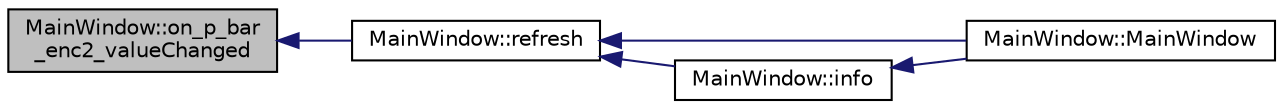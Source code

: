 digraph "MainWindow::on_p_bar_enc2_valueChanged"
{
  edge [fontname="Helvetica",fontsize="10",labelfontname="Helvetica",labelfontsize="10"];
  node [fontname="Helvetica",fontsize="10",shape=record];
  rankdir="LR";
  Node1 [label="MainWindow::on_p_bar\l_enc2_valueChanged",height=0.2,width=0.4,color="black", fillcolor="grey75", style="filled", fontcolor="black"];
  Node1 -> Node2 [dir="back",color="midnightblue",fontsize="10",style="solid",fontname="Helvetica"];
  Node2 [label="MainWindow::refresh",height=0.2,width=0.4,color="black", fillcolor="white", style="filled",URL="$class_main_window.html#ab27297114529e4c16d6d8d7a54927a0e",tooltip="MainWindow::refresh - aktualizacja całego okna głównego w przypadku wczytania nowych danych..."];
  Node2 -> Node3 [dir="back",color="midnightblue",fontsize="10",style="solid",fontname="Helvetica"];
  Node3 [label="MainWindow::MainWindow",height=0.2,width=0.4,color="black", fillcolor="white", style="filled",URL="$class_main_window.html#a8b244be8b7b7db1b08de2a2acb9409db",tooltip="MainWindow::MainWindow - konstruktor okna głównego. "];
  Node2 -> Node4 [dir="back",color="midnightblue",fontsize="10",style="solid",fontname="Helvetica"];
  Node4 [label="MainWindow::info",height=0.2,width=0.4,color="black", fillcolor="white", style="filled",URL="$class_main_window.html#a78f945084286506a64269d4ee75db224",tooltip="MainWindow::info - slot połaczony z sygnalem od MouseEvent widgetu trasa, wyswietla okienko dodatkowe..."];
  Node4 -> Node3 [dir="back",color="midnightblue",fontsize="10",style="solid",fontname="Helvetica"];
}
